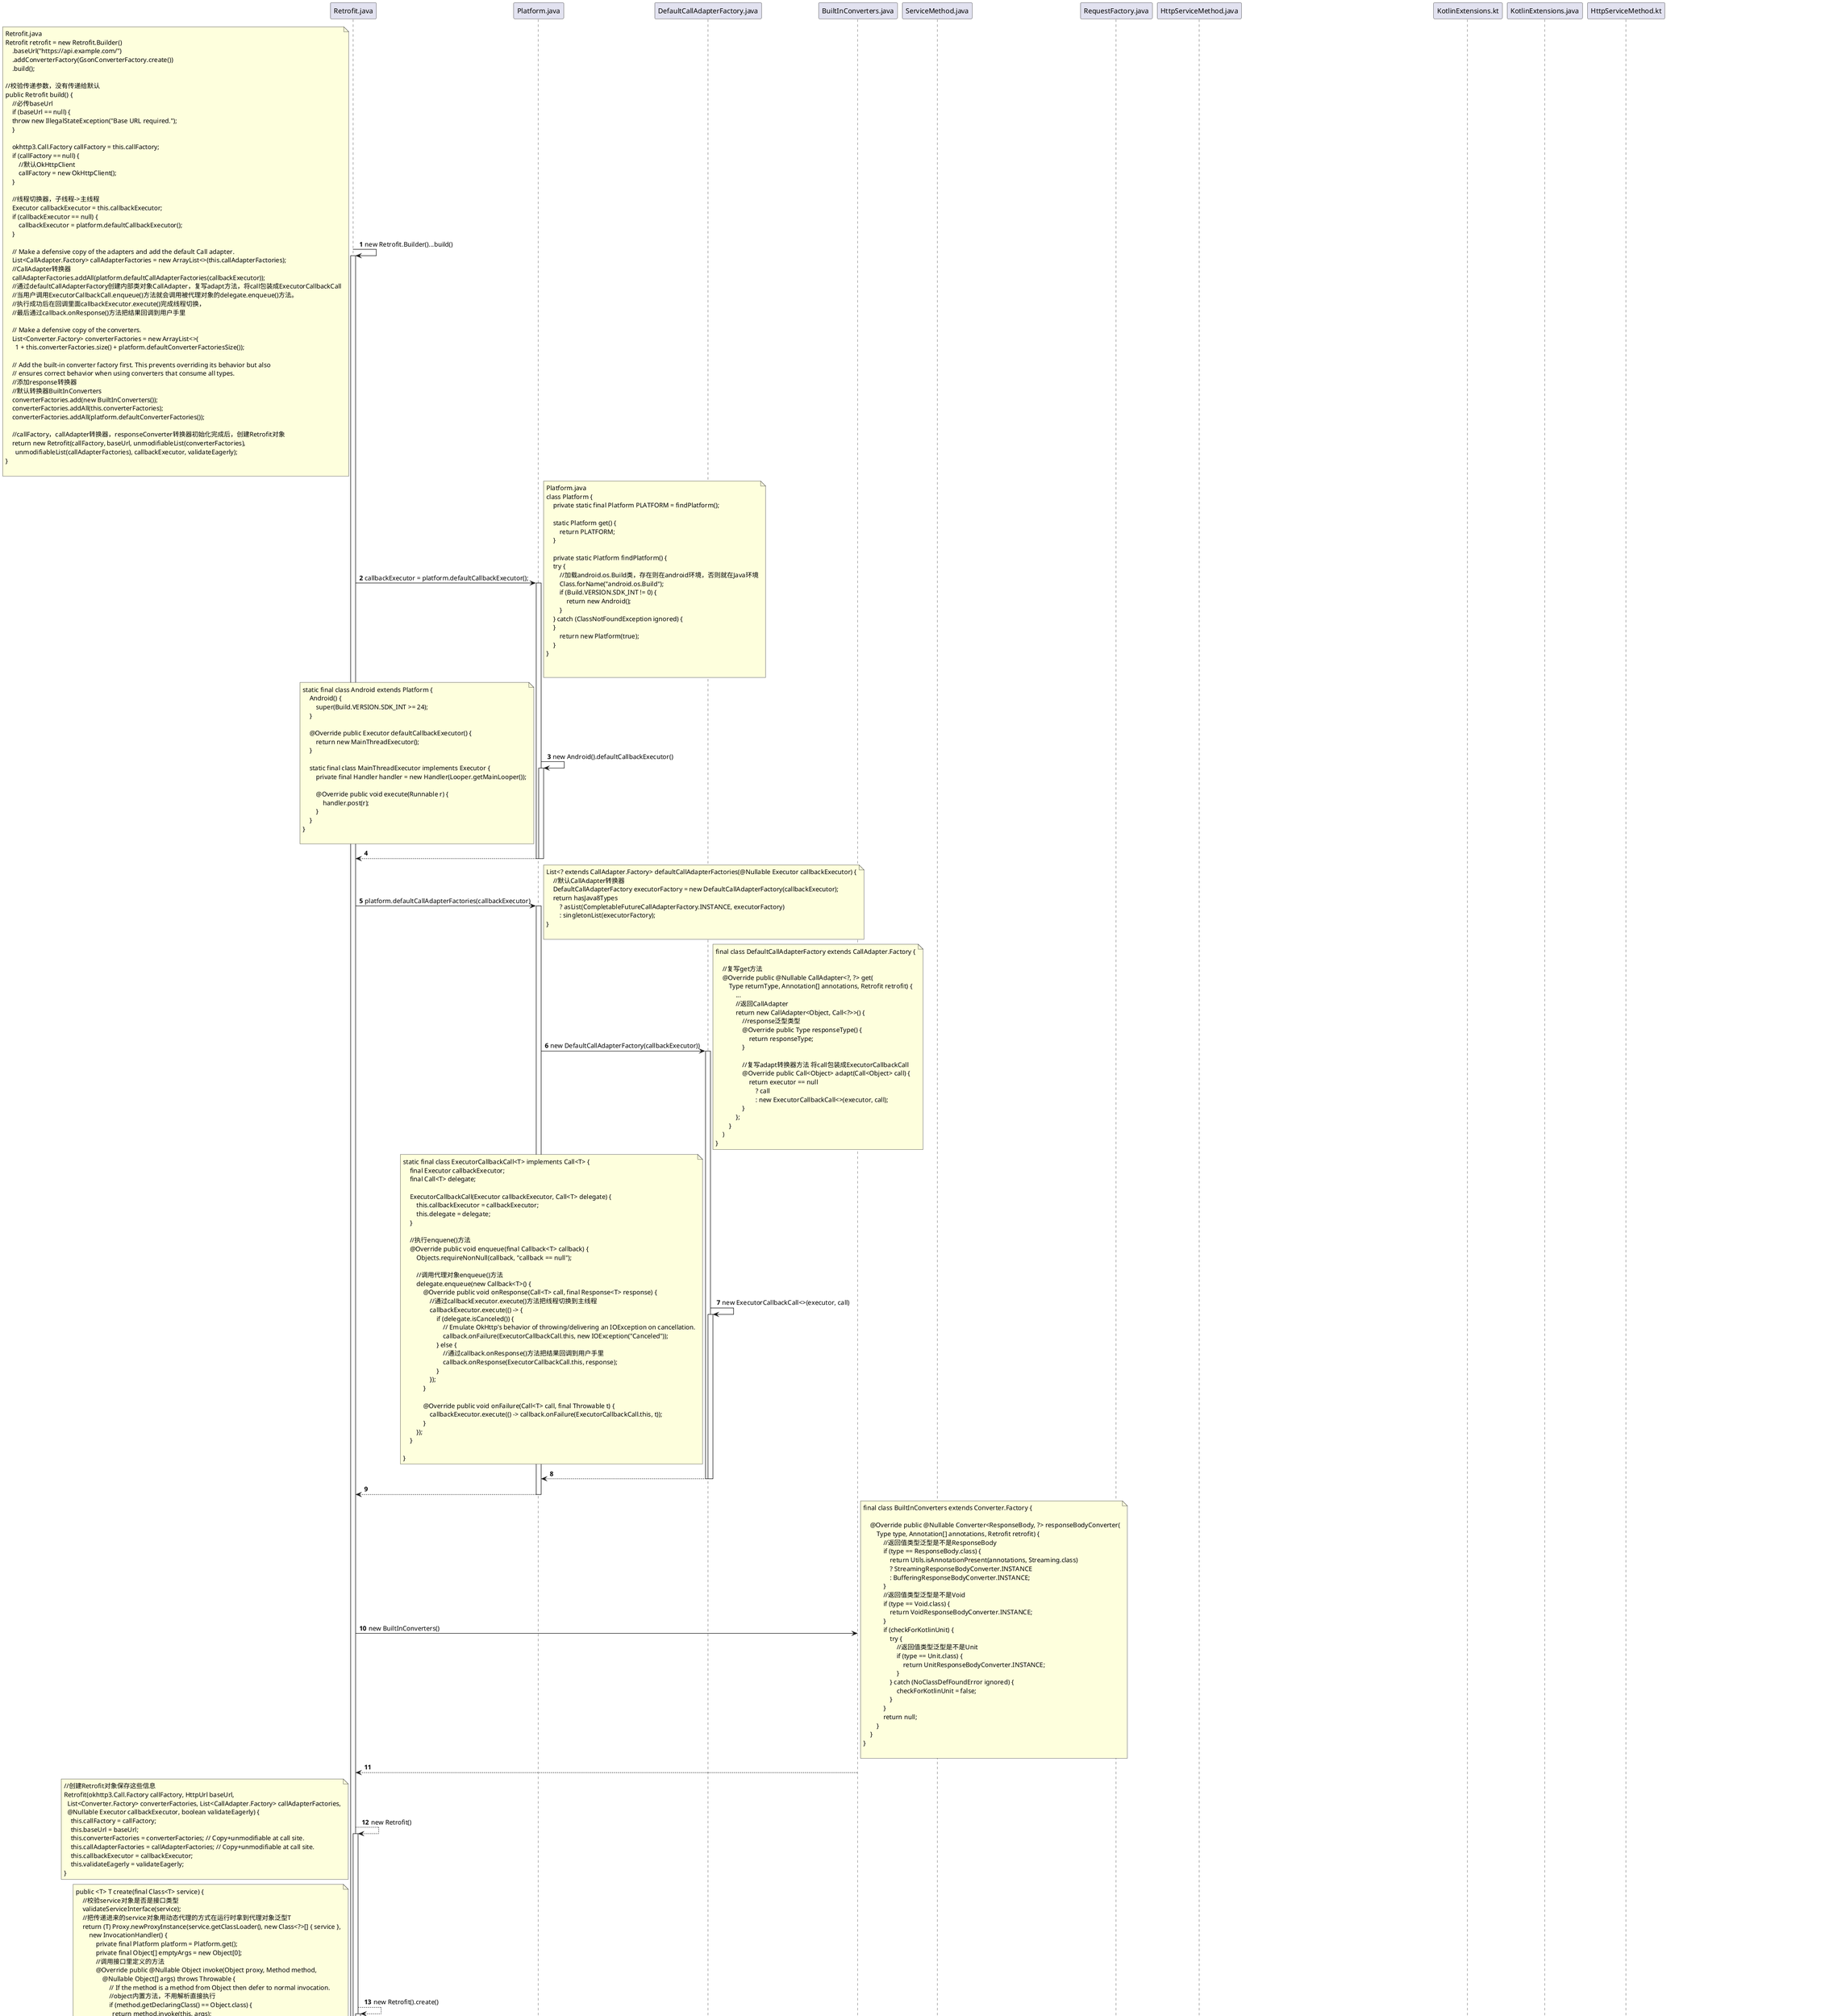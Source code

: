 @startuml
'https://plantuml.com/sequence-diagram

autonumber

'1
Retrofit.java -> Retrofit.java: new Retrofit.Builder()...build()
activate Retrofit.java
note left
Retrofit.java
Retrofit retrofit = new Retrofit.Builder()
    .baseUrl("https://api.example.com/")
    .addConverterFactory(GsonConverterFactory.create())
    .build();

//校验传递参数，没有传递给默认
public Retrofit build() {
    //必传baseUrl
    if (baseUrl == null) {
    throw new IllegalStateException("Base URL required.");
    }

    okhttp3.Call.Factory callFactory = this.callFactory;
    if (callFactory == null) {
        //默认OkHttpClient
        callFactory = new OkHttpClient();
    }

    //线程切换器，子线程->主线程
    Executor callbackExecutor = this.callbackExecutor;
    if (callbackExecutor == null) {
        callbackExecutor = platform.defaultCallbackExecutor();
    }

    // Make a defensive copy of the adapters and add the default Call adapter.
    List<CallAdapter.Factory> callAdapterFactories = new ArrayList<>(this.callAdapterFactories);
    //CallAdapter转换器
    callAdapterFactories.addAll(platform.defaultCallAdapterFactories(callbackExecutor));
    //通过defaultCallAdapterFactory创建内部类对象CallAdapter，复写adapt方法，将call包装成ExecutorCallbackCall
    //当用户调用ExecutorCallbackCall.enqueue()方法就会调用被代理对象的delegate.enqueue()方法。
    //执行成功后在回调里面callbackExecutor.execute()完成线程切换，
    //最后通过callback.onResponse()方法把结果回调到用户手里

    // Make a defensive copy of the converters.
    List<Converter.Factory> converterFactories = new ArrayList<>(
      1 + this.converterFactories.size() + platform.defaultConverterFactoriesSize());

    // Add the built-in converter factory first. This prevents overriding its behavior but also
    // ensures correct behavior when using converters that consume all types.
    //添加response转换器
    //默认转换器BuiltInConverters
    converterFactories.add(new BuiltInConverters());
    converterFactories.addAll(this.converterFactories);
    converterFactories.addAll(platform.defaultConverterFactories());

    //callFactory，callAdapter转换器，responseConverter转换器初始化完成后，创建Retrofit对象
    return new Retrofit(callFactory, baseUrl, unmodifiableList(converterFactories),
      unmodifiableList(callAdapterFactories), callbackExecutor, validateEagerly);
}

end note

'2
Retrofit.java -> Platform.java: callbackExecutor = platform.defaultCallbackExecutor();
activate Platform.java
note right
Platform.java
class Platform {
    private static final Platform PLATFORM = findPlatform();

    static Platform get() {
        return PLATFORM;
    }

    private static Platform findPlatform() {
    try {
        //加载android.os.Build类，存在则在android环境，否则就在Java环境
        Class.forName("android.os.Build");
        if (Build.VERSION.SDK_INT != 0) {
            return new Android();
        }
    } catch (ClassNotFoundException ignored) {
    }
        return new Platform(true);
    }
}


end note

'3
Platform.java -> Platform.java: new Android().defaultCallbackExecutor()
activate Platform.java
note left
static final class Android extends Platform {
    Android() {
        super(Build.VERSION.SDK_INT >= 24);
    }

    @Override public Executor defaultCallbackExecutor() {
        return new MainThreadExecutor();
    }

    static final class MainThreadExecutor implements Executor {
        private final Handler handler = new Handler(Looper.getMainLooper());

        @Override public void execute(Runnable r) {
            handler.post(r);
        }
    }
}

end note

'4
Platform.java --> Retrofit.java
deactivate Platform.java
deactivate Platform.java

'5
Retrofit.java -> Platform.java: platform.defaultCallAdapterFactories(callbackExecutor)
activate Platform.java
note right
List<? extends CallAdapter.Factory> defaultCallAdapterFactories(@Nullable Executor callbackExecutor) {
    //默认CallAdapter转换器
    DefaultCallAdapterFactory executorFactory = new DefaultCallAdapterFactory(callbackExecutor);
    return hasJava8Types
        ? asList(CompletableFutureCallAdapterFactory.INSTANCE, executorFactory)
        : singletonList(executorFactory);
}

end note

'6
Platform.java -> DefaultCallAdapterFactory.java: new DefaultCallAdapterFactory(callbackExecutor))
activate DefaultCallAdapterFactory.java
note right
final class DefaultCallAdapterFactory extends CallAdapter.Factory {

    //复写get方法
    @Override public @Nullable CallAdapter<?, ?> get(
        Type returnType, Annotation[] annotations, Retrofit retrofit) {
            ...
            //返回CallAdapter
            return new CallAdapter<Object, Call<?>>() {
                //response泛型类型
                @Override public Type responseType() {
                    return responseType;
                }

                //复写adapt转换器方法 将call包装成ExecutorCallbackCall
                @Override public Call<Object> adapt(Call<Object> call) {
                    return executor == null
                        ? call
                        : new ExecutorCallbackCall<>(executor, call);
                }
            };
        }
    )
}
end note

'7
DefaultCallAdapterFactory.java -> DefaultCallAdapterFactory.java: new ExecutorCallbackCall<>(executor, call)
activate DefaultCallAdapterFactory.java
note left
static final class ExecutorCallbackCall<T> implements Call<T> {
    final Executor callbackExecutor;
    final Call<T> delegate;

    ExecutorCallbackCall(Executor callbackExecutor, Call<T> delegate) {
        this.callbackExecutor = callbackExecutor;
        this.delegate = delegate;
    }

    //执行enquene()方法
    @Override public void enqueue(final Callback<T> callback) {
        Objects.requireNonNull(callback, "callback == null");

        //调用代理对象enqueue()方法
        delegate.enqueue(new Callback<T>() {
            @Override public void onResponse(Call<T> call, final Response<T> response) {
                //通过callbackExecutor.execute()方法把线程切换到主线程
                callbackExecutor.execute(() -> {
                    if (delegate.isCanceled()) {
                        // Emulate OkHttp's behavior of throwing/delivering an IOException on cancellation.
                        callback.onFailure(ExecutorCallbackCall.this, new IOException("Canceled"));
                    } else {
                        //通过callback.onResponse()方法把结果回调到用户手里
                        callback.onResponse(ExecutorCallbackCall.this, response);
                    }
                });
            }

            @Override public void onFailure(Call<T> call, final Throwable t) {
                callbackExecutor.execute(() -> callback.onFailure(ExecutorCallbackCall.this, t));
            }
        });
    }

}
end note


'8
DefaultCallAdapterFactory.java --> Platform.java:
deactivate DefaultCallAdapterFactory.java
deactivate DefaultCallAdapterFactory.java
'9
Platform.java --> Retrofit.java:
deactivate Platform.java

'10
Retrofit.java -> BuiltInConverters.java:new BuiltInConverters()
note right
final class BuiltInConverters extends Converter.Factory {

    @Override public @Nullable Converter<ResponseBody, ?> responseBodyConverter(
        Type type, Annotation[] annotations, Retrofit retrofit) {
            //返回值类型泛型是不是ResponseBody
            if (type == ResponseBody.class) {
                return Utils.isAnnotationPresent(annotations, Streaming.class)
                ? StreamingResponseBodyConverter.INSTANCE
                : BufferingResponseBodyConverter.INSTANCE;
            }
            //返回值类型泛型是不是Void
            if (type == Void.class) {
                return VoidResponseBodyConverter.INSTANCE;
            }
            if (checkForKotlinUnit) {
                try {
                    //返回值类型泛型是不是Unit
                    if (type == Unit.class) {
                        return UnitResponseBodyConverter.INSTANCE;
                    }
                } catch (NoClassDefFoundError ignored) {
                    checkForKotlinUnit = false;
                }
            }
            return null;
        }
    }
}

end note

'11
BuiltInConverters.java --> Retrofit.java:
deactivate BuiltInConverters.java

'12
Retrofit.java --> Retrofit.java:new Retrofit()
activate Retrofit.java
note left
//创建Retrofit对象保存这些信息
Retrofit(okhttp3.Call.Factory callFactory, HttpUrl baseUrl,
  List<Converter.Factory> converterFactories, List<CallAdapter.Factory> callAdapterFactories,
  @Nullable Executor callbackExecutor, boolean validateEagerly) {
    this.callFactory = callFactory;
    this.baseUrl = baseUrl;
    this.converterFactories = converterFactories; // Copy+unmodifiable at call site.
    this.callAdapterFactories = callAdapterFactories; // Copy+unmodifiable at call site.
    this.callbackExecutor = callbackExecutor;
    this.validateEagerly = validateEagerly;
}
end note

'13
Retrofit.java --> Retrofit.java:new Retrofit().create()
activate Retrofit.java
note left
public <T> T create(final Class<T> service) {
    //校验service对象是否是接口类型
    validateServiceInterface(service);
    //把传递进来的service对象用动态代理的方式在运行时拿到代理对象泛型T
    return (T) Proxy.newProxyInstance(service.getClassLoader(), new Class<?>[] { service },
        new InvocationHandler() {
            private final Platform platform = Platform.get();
            private final Object[] emptyArgs = new Object[0];
            //调用接口里定义的方法
            @Override public @Nullable Object invoke(Object proxy, Method method,
                @Nullable Object[] args) throws Throwable {
                    // If the method is a method from Object then defer to normal invocation.
                    //object内置方法，不用解析直接执行
                    if (method.getDeclaringClass() == Object.class) {
                      return method.invoke(this, args);
                    }
                    //是否是默认方法
                    if (platform.isDefaultMethod(method)) {
                      return platform.invokeDefaultMethod(method, service, proxy, args);
                    }
                    //解析方法的注解入参返回值等信息,调用invoke()方法，
                    //ServiceMethod.invoke()抽象方法，HttpServiceMethod.invoke()实现方法
                    return loadServiceMethod(method).invoke(args != null ? args : emptyArgs);
                }
            });
        }
    }
}
end note

'14
Retrofit.java --> Retrofit.java:loadServiceMethod(method)
activate Retrofit.java
note left
ServiceMethod<?> loadServiceMethod(Method method) {
    //查找之前是否解析过
    ServiceMethod<?> result = serviceMethodCache.get(method);
    if (result != null) return result;

    synchronized (serviceMethodCache) {
        result = serviceMethodCache.get(method);
        if (result == null) {
            //解析注解
            result = ServiceMethod.parseAnnotations(this, method);
            serviceMethodCache.put(method, result);
        }
    }
    return result;
}

end note

'15
Retrofit.java --> ServiceMethod.java:ServiceMethod.parseAnnotations(this, method)
activate ServiceMethod.java
note right
static <T> ServiceMethod<T> parseAnnotations(Retrofit retrofit, Method method) {
    //1.解析方法注解并且保存下来，2.根据已经解析出来的方法信息和参数创建request对象
    RequestFactory requestFactory = RequestFactory.parseAnnotations(retrofit, method);

    //解析方法返回值类型
    Type returnType = method.getGenericReturnType();

    //确定callAdapter类型
    return HttpServiceMethod.parseAnnotations(retrofit, method, requestFactory);
}
end note

'16
ServiceMethod.java -> RequestFactory.java:RequestFactory.parseAnnotations(retrofit, method);
activate RequestFactory.java
note right
static RequestFactory parseAnnotations(Retrofit retrofit, Method method) {
    return new Builder(retrofit, method).build();
}

Builder(Retrofit retrofit, Method method) {
    this.retrofit = retrofit;
    this.method = method;
    //方法注解
    this.methodAnnotations = method.getAnnotations();
    //参数类型
    this.parameterTypes = method.getGenericParameterTypes();
    //参数注解
    this.parameterAnnotationsArray = method.getParameterAnnotations();
}

RequestFactory build() {
    //根据构造函数得到的方法注解、参数类型、参数注解去遍历解析一个个注解
    for (Annotation annotation : methodAnnotations) {
        //解析方法注解
        parseMethodAnnotation(annotation);
    }
    //校验参数
    ...
    //解析参数
    int parameterCount = parameterAnnotationsArray.length;
    //模板模式:将一个个的参数类型封装为ParameterHandler中
    parameterHandlers = new ParameterHandler<?>[parameterCount];
    for (int p = 0, lastParameter = parameterCount - 1; p < parameterCount; p++) {
        //解析参数:parseParameterAnnotation(p, parameterType, annotations, annotation);
        //方法最后一个参数判断是否是suspend修饰协程方法
        parameterHandlers[p] =parseParameter(p, parameterTypes[p], parameterAnnotationsArray[p], p == lastParameter);
    }

}
end note

'17
RequestFactory.java --> ServiceMethod.java
deactivate RequestFactory.java

'18
ServiceMethod.java -> HttpServiceMethod.java
activate HttpServiceMethod.java
note right
  static <ResponseT, ReturnT> HttpServiceMethod<ResponseT, ReturnT> parseAnnotations(
      Retrofit retrofit, Method method, RequestFactory requestFactory) {

    Annotation[] annotations = method.getAnnotations();
    Type adapterType;
    if (isKotlinSuspendFunction) {
      Type[] parameterTypes = method.getGenericParameterTypes();
      //通过suspend修饰的协程方法，需要通过最后一个参数拿到返回值
      //suspend test(): String -> Object test(Continuation var1) -> Continuation<in T>
      Type responseType = Utils.getParameterLowerBound(0,
          (ParameterizedType) parameterTypes[parameterTypes.length - 1]);
      if (getRawType(responseType) == Response.class && responseType instanceof ParameterizedType) {
        // Unwrap the actual body type from Response<T>.
        responseType = Utils.getParameterUpperBound(0, (ParameterizedType) responseType);
        continuationWantsResponse = true;
      } else {
        // TODO figure out if type is nullable or not
        // Metadata metadata = method.getDeclaringClass().getAnnotation(Metadata.class)
        // Find the entry for method
        // Determine if return type is nullable or not
      }
      //把ResponseType包装成Call对象，才能够发起网络请求
      adapterType = new Utils.ParameterizedTypeImpl(null, Call.class, responseType);
      annotations = SkipCallbackExecutorImpl.ensurePresent(annotations);
    } else {
      adapterType = method.getGenericReturnType();
    }

    //根据Call对象adapterType类型创建CallAdapter适配器，默认DefaultCallAdapter
    CallAdapter<ResponseT, ReturnT> callAdapter = createCallAdapter(retrofit, method, adapterType, annotations);
    Type responseType = callAdapter.responseType();

    //根据responseType返回值类型，创建response转换器，默认转换器BuiltInConverters
    Converter<ResponseBody, ResponseT> responseConverter = createResponseConverter(retrofit, method, responseType);

    //创建callFactory，默认OkHttpClient
    okhttp3.Call.Factory callFactory = retrofit.callFactory;
    if (!isKotlinSuspendFunction) {
      //普通方法，创建CallAdapted对象
      return new CallAdapted<>(requestFactory, callFactory, responseConverter, callAdapter);
    } else if (continuationWantsResponse) {
      //suspend方法并且返回值是Response<T>类型
      //noinspection unchecked Kotlin compiler guarantees ReturnT to be Object.
      return (HttpServiceMethod<ResponseT, ReturnT>) new SuspendForResponse<>(requestFactory,
          callFactory, responseConverter, (CallAdapter<ResponseT, Call<ResponseT>>) callAdapter);
    } else {
      //suspend方法并且返回值是JavaBean对象(User,List<User>类型)
      //noinspection unchecked Kotlin compiler guarantees ReturnT to be Object.
      return (HttpServiceMethod<ResponseT, ReturnT>) new SuspendForBody<>(requestFactory,
          callFactory, responseConverter, (CallAdapter<ResponseT, Call<ResponseT>>) callAdapter,
          continuationBodyNullable);
    }
  }

end note

'19
HttpServiceMethod.java -> HttpServiceMethod.java: new CallAdapted<>(requestFactory, callFactory, responseConverter, callAdapter);
activate HttpServiceMethod.java
note left
  //创建CallAdapted对象，复写adapt()方法
  static final class CallAdapted<ResponseT, ReturnT> extends HttpServiceMethod<ResponseT, ReturnT> {
    private final CallAdapter<ResponseT, ReturnT> callAdapter;

    CallAdapted(RequestFactory requestFactory, okhttp3.Call.Factory callFactory,
        Converter<ResponseBody, ResponseT> responseConverter,
        CallAdapter<ResponseT, ReturnT> callAdapter) {
      super(requestFactory, callFactory, responseConverter);
      this.callAdapter = callAdapter;
    }

    @Override protected ReturnT adapt(Call<ResponseT> call, Object[] args) {
      //CallAdapter.adapt() 接口方法，默认实现 DefaultCallAdapterFactory.java 中匿名内部类中复写adapt()方法
      return callAdapter.adapt(call);
    }
  }

end note

'20
HttpServiceMethod.java -> DefaultCallAdapterFactory.java:DefaultCallAdapterFactory.get()
activate DefaultCallAdapterFactory.java
note right
  @Override public @Nullable CallAdapter<?, ?> get(
      Type returnType, Annotation[] annotations, Retrofit retrofit) {

    return new CallAdapter<Object, Call<?>>() {
      @Override public Type responseType() {
        return responseType;
      }

      //复写adapt方法，把Call对象包装成ExecutorCallbackCall对象，
      //一但调用ExecutorCallbackCall.enqueue()方法,触发被代理对象的delegate.enqueue()方法
      //当网络请求成功之后，通过callbackExecutor.execute()MainHandler去切换线程
      //在通过callback把数据回调用户
      @Override public Call<Object> adapt(Call<Object> call) {
        return executor == null? call: new ExecutorCallbackCall<>(executor, call);
      }
    };
  }

end note

'21
DefaultCallAdapterFactory.java -> DefaultCallAdapterFactory.java
activate DefaultCallAdapterFactory.java
note left
static final class ExecutorCallbackCall<T> implements Call<T> {
    //一但调用ExecutorCallbackCall.enqueue()方法,触发被代理对象的delegate.enqueue()方法
    //当网络请求成功之后，通过callbackExecutor.execute()MainHandler去切换线程
    //在通过callback把数据回调用户
    @Override public void enqueue(final Callback<T> callback) {

      delegate.enqueue(new Callback<T>() {
        @Override public void onResponse(Call<T> call, final Response<T> response) {
          callbackExecutor.execute(() -> {
            if (delegate.isCanceled()) {
              // Emulate OkHttp's behavior of throwing/delivering an IOException on cancellation.
              callback.onFailure(ExecutorCallbackCall.this, new IOException("Canceled"));
            } else {
              callback.onResponse(ExecutorCallbackCall.this, response);
            }
          });
        }
      });
    }
}
end note

'22
DefaultCallAdapterFactory.java --> HttpServiceMethod.java
deactivate DefaultCallAdapterFactory.java
deactivate DefaultCallAdapterFactory.java
'23
HttpServiceMethod.java --> HttpServiceMethod.java
deactivate HttpServiceMethod.java

'24
HttpServiceMethod.java -> HttpServiceMethod.java: new SuspendForResponse<>(...)
activate HttpServiceMethod.java
note left
  static final class SuspendForResponse<ResponseT> extends HttpServiceMethod<ResponseT, Object> {
    private final CallAdapter<ResponseT, Call<ResponseT>> callAdapter;

    SuspendForResponse(RequestFactory requestFactory, okhttp3.Call.Factory callFactory,
        Converter<ResponseBody, ResponseT> responseConverter,
        CallAdapter<ResponseT, Call<ResponseT>> callAdapter) {
      super(requestFactory, callFactory, responseConverter);
      this.callAdapter = callAdapter;
    }

    //复写adapt方法
    @Override protected Object adapt(Call<ResponseT> call, Object[] args) {
      //默认DefaultCallAdapter,将call包装成ExecutorCallbackCall
      call = callAdapter.adapt(call);

      //最后一个入参， Continuation 对象
      //noinspection unchecked Checked by reflection inside RequestFactory.
      Continuation<Response<ResponseT>> continuation =
          (Continuation<Response<ResponseT>>) args[args.length - 1];

      // See SuspendForBody for explanation about this try/catch.
      try {
        //
        return KotlinExtensions.awaitResponse(call, continuation);
      } catch (Exception e) {
        return KotlinExtensions.suspendAndThrow(e, continuation);
      }
    }
  }

end note

'25
HttpServiceMethod.java -> KotlinExtensions.kt: KotlinExtensions.awaitResponse(call, continuation);
activate KotlinExtensions.kt
note right
//返回值是Response<T>
//Call对象的扩展方法
suspend fun <T> Call<T>.awaitResponse(): Response<T> {
  //suspendCancellableCoroutine把普通函数变成挂起函数，当调用接口当中的suspend方法时就会触发enqueue()方法
  return suspendCancellableCoroutine { continuation ->
    continuation.invokeOnCancellation {
      cancel()
    }
    //直接触发enqueue()方法，不需要主动调用
    enqueue(object : Callback<T> {
      //当enqueue()方法执行完成后continuation.resume(response)方法恢复协程
      override fun onResponse(call: Call<T>, response: Response<T>) {
        continuation.resume(response)
      }

      override fun onFailure(call: Call<T>, t: Throwable) {
        continuation.resumeWithException(t)
      }
    })
  }
}
end note

'26
KotlinExtensions.java --> HttpServiceMethod.kt:;
deactivate KotlinExtensions.kt
'27
HttpServiceMethod.java --> HttpServiceMethod.java:
deactivate HttpServiceMethod.java

'28
HttpServiceMethod.java -> HttpServiceMethod.java: new SuspendForBody<>(...)
activate HttpServiceMethod.java
note left
 static final class SuspendForBody<ResponseT> extends HttpServiceMethod<ResponseT, Object> {
    ...
    //复写adapt方法
    @Override protected Object adapt(Call<ResponseT> call, Object[] args) {
      //调用callAdapter.adapt()方法，默认DefaultCallAdapter，将call包装成ExecutorCallbackCall
      call = callAdapter.adapt(call);

      //最后一个入参， Continuation 对象
      //noinspection unchecked Checked by reflection inside RequestFactory.
      Continuation<ResponseT> continuation = (Continuation<ResponseT>) args[args.length - 1];

      try {
        //调用await()或者awaitNullable()方法
        return isNullable
            ? KotlinExtensions.awaitNullable(call, continuation)
            : KotlinExtensions.await(call, continuation);
      } catch (Exception e) {
        return KotlinExtensions.suspendAndThrow(e, continuation);
      }
    }
  }
end note

'29
HttpServiceMethod.java -> KotlinExtensions.kt: KotlinExtensions.await(call, continuation);
activate KotlinExtensions.kt
note right
//返回值是任意类型，User、List<User>
//Call对象的扩展方法
suspend fun <T : Any> Call<T>.await(): T {
  return suspendCancellableCoroutine { continuation ->
    continuation.invokeOnCancellation {
      cancel()
    }
    //执行玩enqueue()方法回调onResponse()方法恢复协程
    enqueue(object : Callback<T> {
      override fun onResponse(call: Call<T>, response: Response<T>) {
        if (response.isSuccessful) {
          val body = response.body()
          if (body == null) {
            continuation.resumeWithException(e)
          } else {
            continuation.resume(body)
          }
        } else {
          continuation.resumeWithException(HttpException(response))
        }
      }

      override fun onFailure(call: Call<T>, t: Throwable) {
        continuation.resumeWithException(t)
      }
    })
  }
}
end note

'30
KotlinExtensions.kt --> HttpServiceMethod.java
deactivate KotlinExtensions.kt
'31
HttpServiceMethod.java --> HttpServiceMethod.java
deactivate HttpServiceMethod.java

'32
HttpServiceMethod.java --> Retrofit.java
deactivate HttpServiceMethod.java
deactivate ServiceMethod.java
deactivate Retrofit.java

'33
Retrofit.java -> HttpServiceMethod.java: loadServiceMethod(method).invoke(args != null ? args : emptyArgs);
activate HttpServiceMethod.java
note right
  @Override final @Nullable ReturnT invoke(Object[] args) {
    //创建OkHttpCall对象，对OkHttp的Call对象的包装。隔离OkHttp
    Call<ResponseT> call = new OkHttpCall<>(requestFactory, args, callFactory, responseConverter);
    return adapt(call, args);
  }
end note

'34
HttpServiceMethod.java -> HttpServiceMethod.java: adapt(call, args);
activate HttpServiceMethod.java
note left
 //抽象方法，默认实现是CallAdapter、SuspendForBody、SuspendForResponse的adapt()方法见18步
 //在具体实现类里拿到callAdapter适配器对象去做转换,默认DefaultCallAdapter，
 //复写adapt方法，把Call对象包装成ExecutorCallbackCall对象，
 //一但调用ExecutorCallbackCall.enqueue()方法,触发被代理对象的delegate.enqueue()方法
 //当网络请求成功之后，通过callbackExecutor.execute()MainHandler去切换线程
 //在通过callback把数据回调用户
 protected abstract @Nullable ReturnT adapt(Call<ResponseT> call, Object[] args);
end note
@enduml